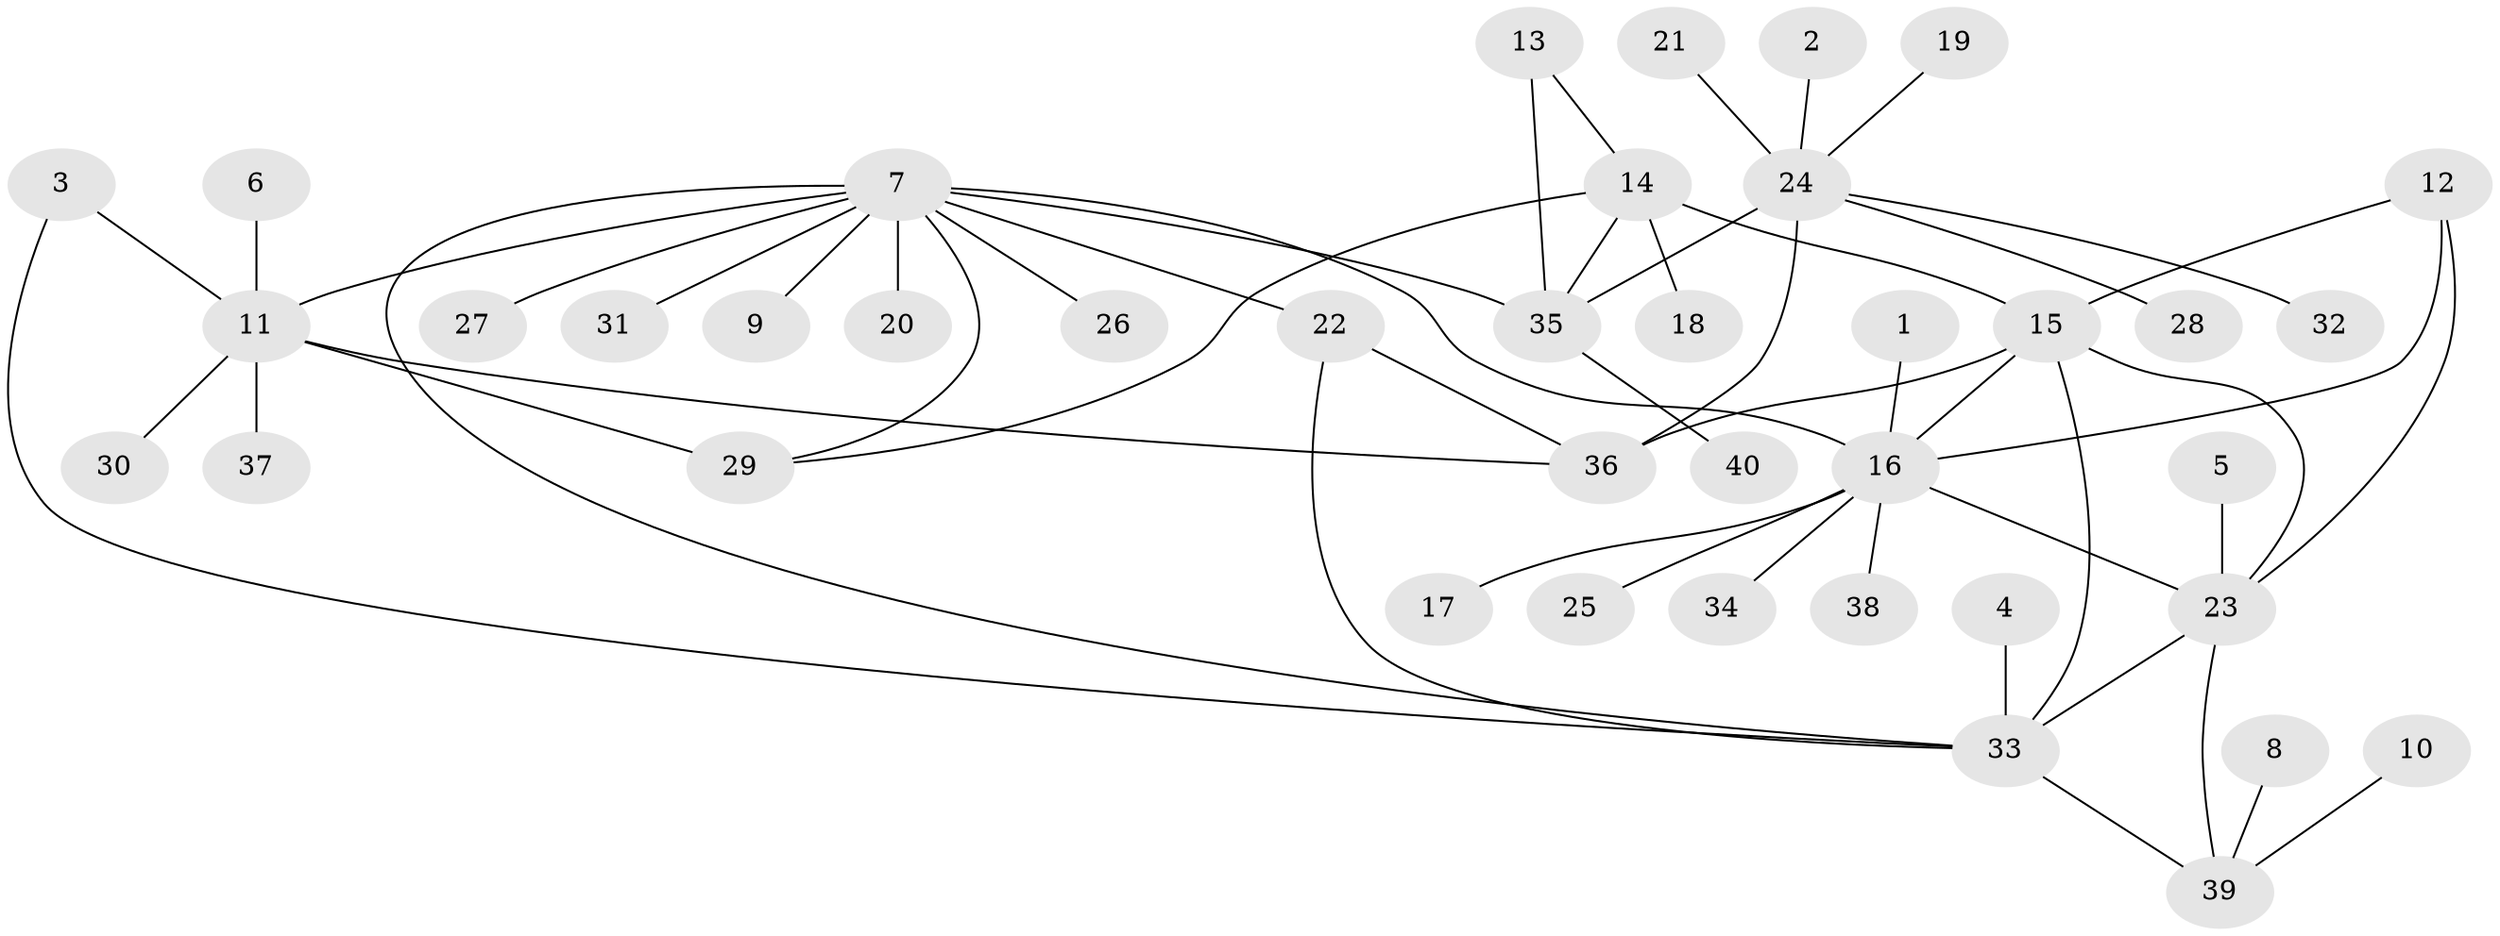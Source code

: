 // original degree distribution, {3: 0.0375, 5: 0.025, 8: 0.0625, 6: 0.0625, 10: 0.025, 4: 0.05, 11: 0.0125, 7: 0.0125, 1: 0.5875, 2: 0.125}
// Generated by graph-tools (version 1.1) at 2025/50/03/09/25 03:50:27]
// undirected, 40 vertices, 54 edges
graph export_dot {
graph [start="1"]
  node [color=gray90,style=filled];
  1;
  2;
  3;
  4;
  5;
  6;
  7;
  8;
  9;
  10;
  11;
  12;
  13;
  14;
  15;
  16;
  17;
  18;
  19;
  20;
  21;
  22;
  23;
  24;
  25;
  26;
  27;
  28;
  29;
  30;
  31;
  32;
  33;
  34;
  35;
  36;
  37;
  38;
  39;
  40;
  1 -- 16 [weight=1.0];
  2 -- 24 [weight=1.0];
  3 -- 11 [weight=1.0];
  3 -- 33 [weight=1.0];
  4 -- 33 [weight=1.0];
  5 -- 23 [weight=1.0];
  6 -- 11 [weight=1.0];
  7 -- 9 [weight=1.0];
  7 -- 11 [weight=2.0];
  7 -- 16 [weight=1.0];
  7 -- 20 [weight=1.0];
  7 -- 22 [weight=2.0];
  7 -- 26 [weight=1.0];
  7 -- 27 [weight=1.0];
  7 -- 29 [weight=1.0];
  7 -- 31 [weight=1.0];
  7 -- 33 [weight=1.0];
  7 -- 35 [weight=1.0];
  8 -- 39 [weight=1.0];
  10 -- 39 [weight=1.0];
  11 -- 29 [weight=2.0];
  11 -- 30 [weight=1.0];
  11 -- 36 [weight=1.0];
  11 -- 37 [weight=1.0];
  12 -- 15 [weight=1.0];
  12 -- 16 [weight=1.0];
  12 -- 23 [weight=1.0];
  13 -- 14 [weight=1.0];
  13 -- 35 [weight=2.0];
  14 -- 15 [weight=1.0];
  14 -- 18 [weight=1.0];
  14 -- 29 [weight=1.0];
  14 -- 35 [weight=2.0];
  15 -- 16 [weight=1.0];
  15 -- 23 [weight=1.0];
  15 -- 33 [weight=2.0];
  15 -- 36 [weight=1.0];
  16 -- 17 [weight=1.0];
  16 -- 23 [weight=1.0];
  16 -- 25 [weight=1.0];
  16 -- 34 [weight=1.0];
  16 -- 38 [weight=1.0];
  19 -- 24 [weight=1.0];
  21 -- 24 [weight=1.0];
  22 -- 33 [weight=2.0];
  22 -- 36 [weight=1.0];
  23 -- 33 [weight=1.0];
  23 -- 39 [weight=1.0];
  24 -- 28 [weight=1.0];
  24 -- 32 [weight=1.0];
  24 -- 35 [weight=1.0];
  24 -- 36 [weight=3.0];
  33 -- 39 [weight=1.0];
  35 -- 40 [weight=1.0];
}
